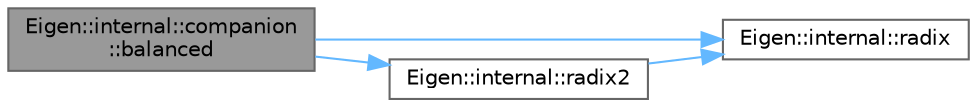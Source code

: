 digraph "Eigen::internal::companion::balanced"
{
 // LATEX_PDF_SIZE
  bgcolor="transparent";
  edge [fontname=Helvetica,fontsize=10,labelfontname=Helvetica,labelfontsize=10];
  node [fontname=Helvetica,fontsize=10,shape=box,height=0.2,width=0.4];
  rankdir="LR";
  Node1 [id="Node000001",label="Eigen::internal::companion\l::balanced",height=0.2,width=0.4,color="gray40", fillcolor="grey60", style="filled", fontcolor="black",tooltip=" "];
  Node1 -> Node2 [id="edge1_Node000001_Node000002",color="steelblue1",style="solid",tooltip=" "];
  Node2 [id="Node000002",label="Eigen::internal::radix",height=0.2,width=0.4,color="grey40", fillcolor="white", style="filled",URL="$namespace_eigen_1_1internal.html#a55dafaacb3ca3978243f34a1e1a88d74",tooltip=" "];
  Node1 -> Node3 [id="edge2_Node000001_Node000003",color="steelblue1",style="solid",tooltip=" "];
  Node3 [id="Node000003",label="Eigen::internal::radix2",height=0.2,width=0.4,color="grey40", fillcolor="white", style="filled",URL="$namespace_eigen_1_1internal.html#a3049019ef9e11eeb1f5790e1d2a09287",tooltip=" "];
  Node3 -> Node2 [id="edge3_Node000003_Node000002",color="steelblue1",style="solid",tooltip=" "];
}
